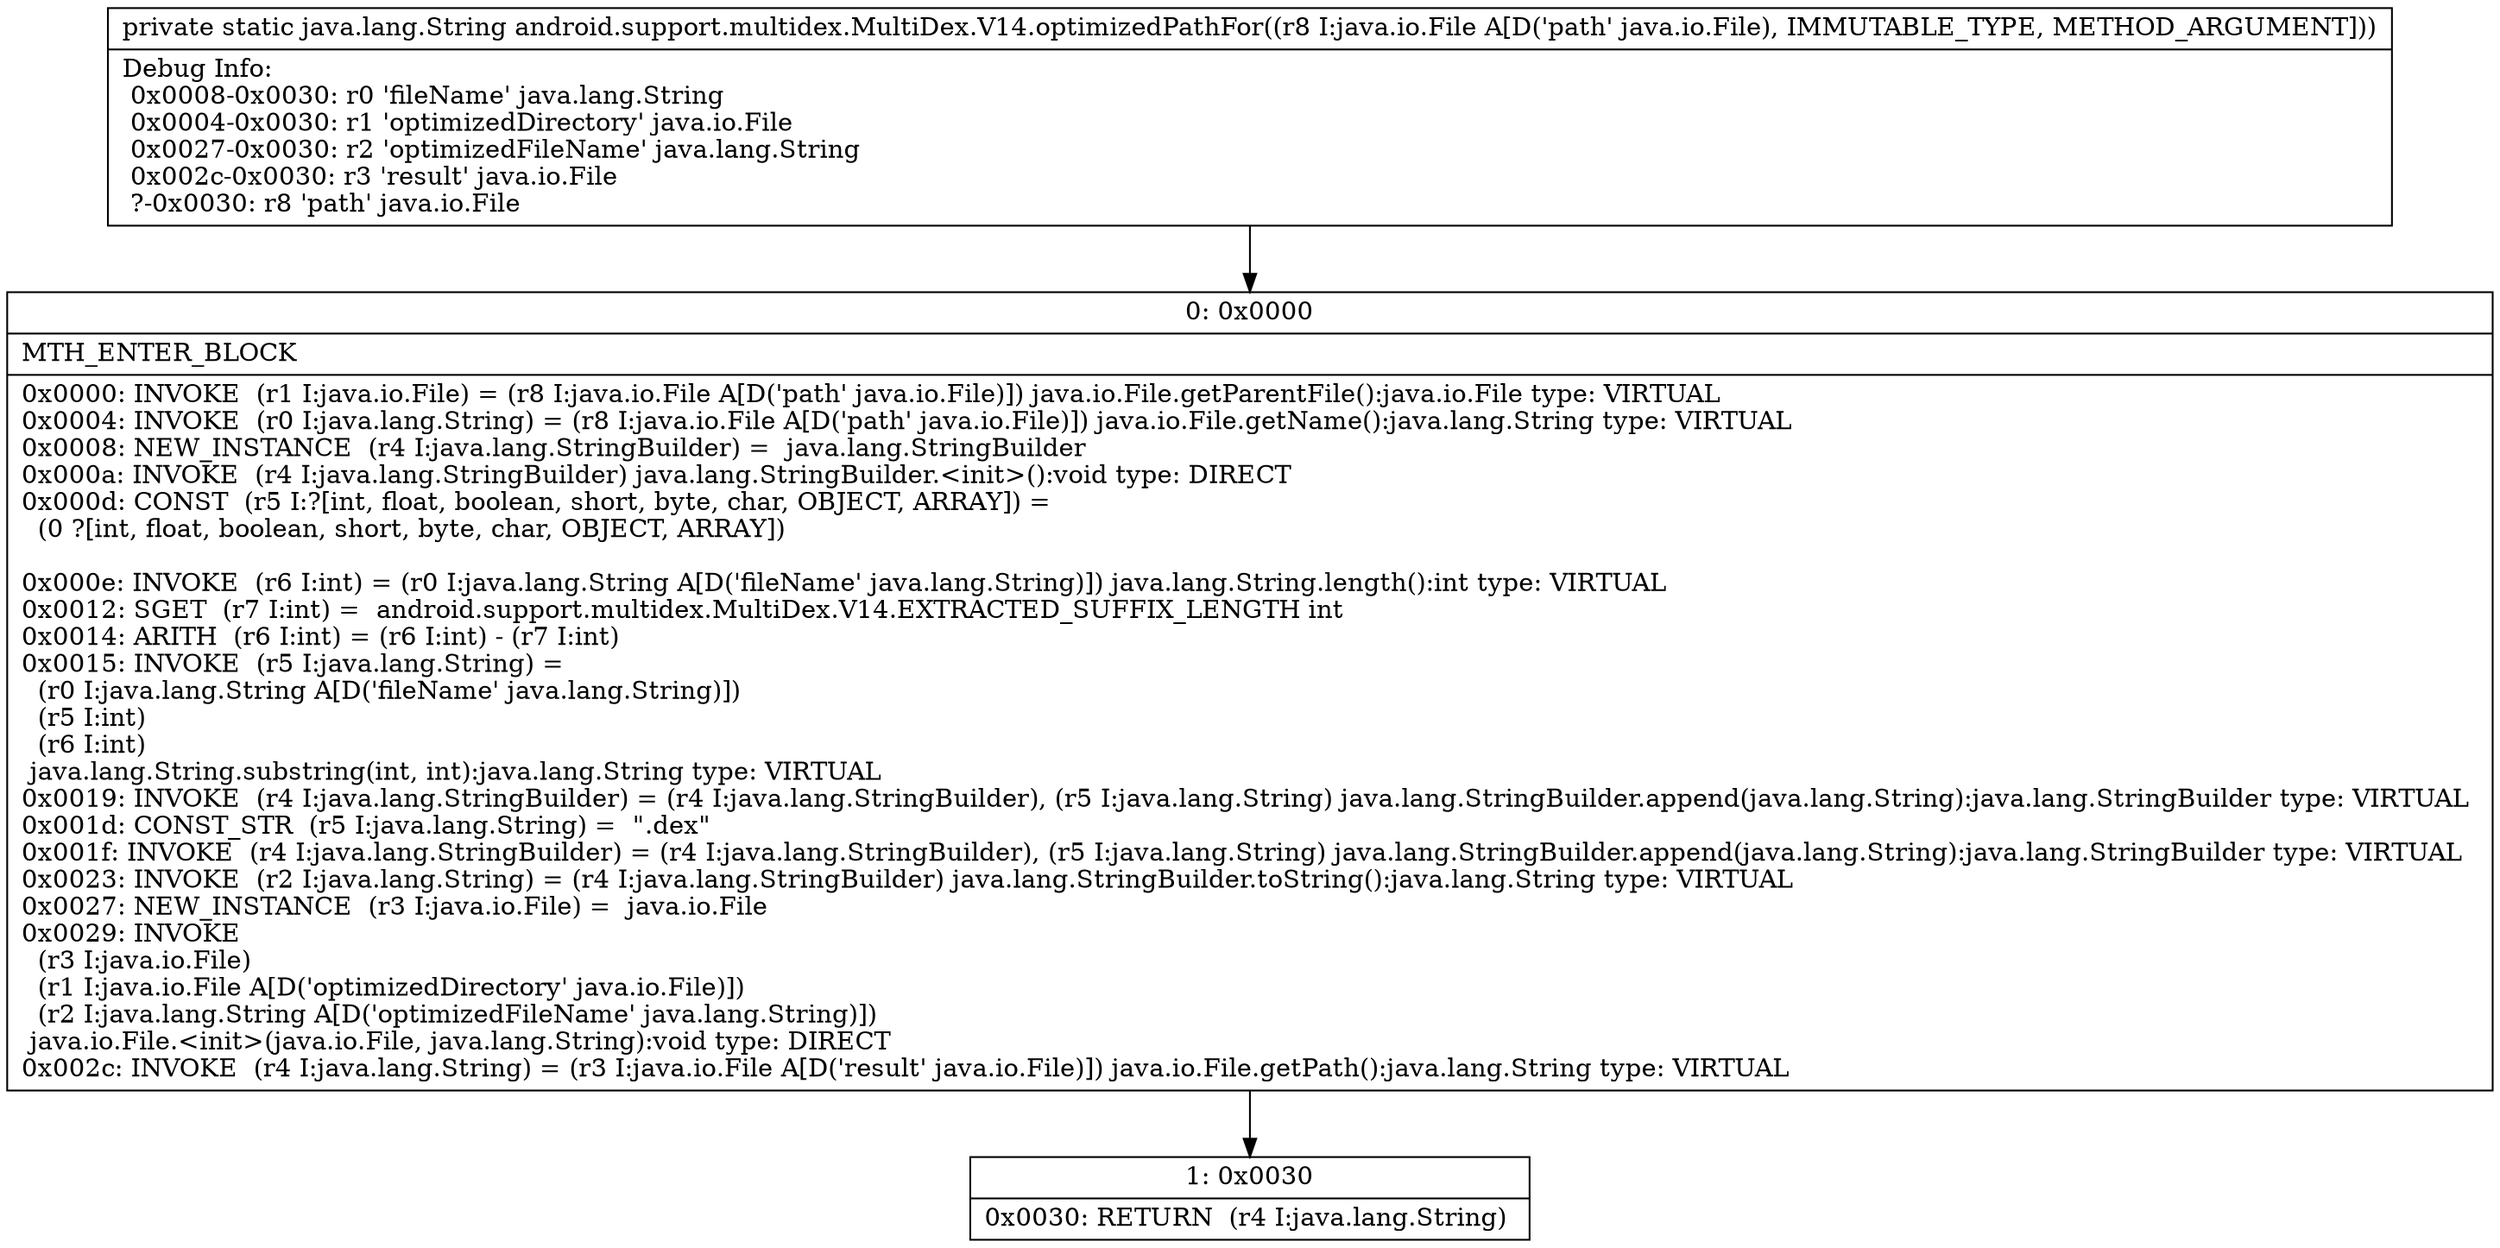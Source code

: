 digraph "CFG forandroid.support.multidex.MultiDex.V14.optimizedPathFor(Ljava\/io\/File;)Ljava\/lang\/String;" {
Node_0 [shape=record,label="{0\:\ 0x0000|MTH_ENTER_BLOCK\l|0x0000: INVOKE  (r1 I:java.io.File) = (r8 I:java.io.File A[D('path' java.io.File)]) java.io.File.getParentFile():java.io.File type: VIRTUAL \l0x0004: INVOKE  (r0 I:java.lang.String) = (r8 I:java.io.File A[D('path' java.io.File)]) java.io.File.getName():java.lang.String type: VIRTUAL \l0x0008: NEW_INSTANCE  (r4 I:java.lang.StringBuilder) =  java.lang.StringBuilder \l0x000a: INVOKE  (r4 I:java.lang.StringBuilder) java.lang.StringBuilder.\<init\>():void type: DIRECT \l0x000d: CONST  (r5 I:?[int, float, boolean, short, byte, char, OBJECT, ARRAY]) = \l  (0 ?[int, float, boolean, short, byte, char, OBJECT, ARRAY])\l \l0x000e: INVOKE  (r6 I:int) = (r0 I:java.lang.String A[D('fileName' java.lang.String)]) java.lang.String.length():int type: VIRTUAL \l0x0012: SGET  (r7 I:int) =  android.support.multidex.MultiDex.V14.EXTRACTED_SUFFIX_LENGTH int \l0x0014: ARITH  (r6 I:int) = (r6 I:int) \- (r7 I:int) \l0x0015: INVOKE  (r5 I:java.lang.String) = \l  (r0 I:java.lang.String A[D('fileName' java.lang.String)])\l  (r5 I:int)\l  (r6 I:int)\l java.lang.String.substring(int, int):java.lang.String type: VIRTUAL \l0x0019: INVOKE  (r4 I:java.lang.StringBuilder) = (r4 I:java.lang.StringBuilder), (r5 I:java.lang.String) java.lang.StringBuilder.append(java.lang.String):java.lang.StringBuilder type: VIRTUAL \l0x001d: CONST_STR  (r5 I:java.lang.String) =  \".dex\" \l0x001f: INVOKE  (r4 I:java.lang.StringBuilder) = (r4 I:java.lang.StringBuilder), (r5 I:java.lang.String) java.lang.StringBuilder.append(java.lang.String):java.lang.StringBuilder type: VIRTUAL \l0x0023: INVOKE  (r2 I:java.lang.String) = (r4 I:java.lang.StringBuilder) java.lang.StringBuilder.toString():java.lang.String type: VIRTUAL \l0x0027: NEW_INSTANCE  (r3 I:java.io.File) =  java.io.File \l0x0029: INVOKE  \l  (r3 I:java.io.File)\l  (r1 I:java.io.File A[D('optimizedDirectory' java.io.File)])\l  (r2 I:java.lang.String A[D('optimizedFileName' java.lang.String)])\l java.io.File.\<init\>(java.io.File, java.lang.String):void type: DIRECT \l0x002c: INVOKE  (r4 I:java.lang.String) = (r3 I:java.io.File A[D('result' java.io.File)]) java.io.File.getPath():java.lang.String type: VIRTUAL \l}"];
Node_1 [shape=record,label="{1\:\ 0x0030|0x0030: RETURN  (r4 I:java.lang.String) \l}"];
MethodNode[shape=record,label="{private static java.lang.String android.support.multidex.MultiDex.V14.optimizedPathFor((r8 I:java.io.File A[D('path' java.io.File), IMMUTABLE_TYPE, METHOD_ARGUMENT]))  | Debug Info:\l  0x0008\-0x0030: r0 'fileName' java.lang.String\l  0x0004\-0x0030: r1 'optimizedDirectory' java.io.File\l  0x0027\-0x0030: r2 'optimizedFileName' java.lang.String\l  0x002c\-0x0030: r3 'result' java.io.File\l  ?\-0x0030: r8 'path' java.io.File\l}"];
MethodNode -> Node_0;
Node_0 -> Node_1;
}

